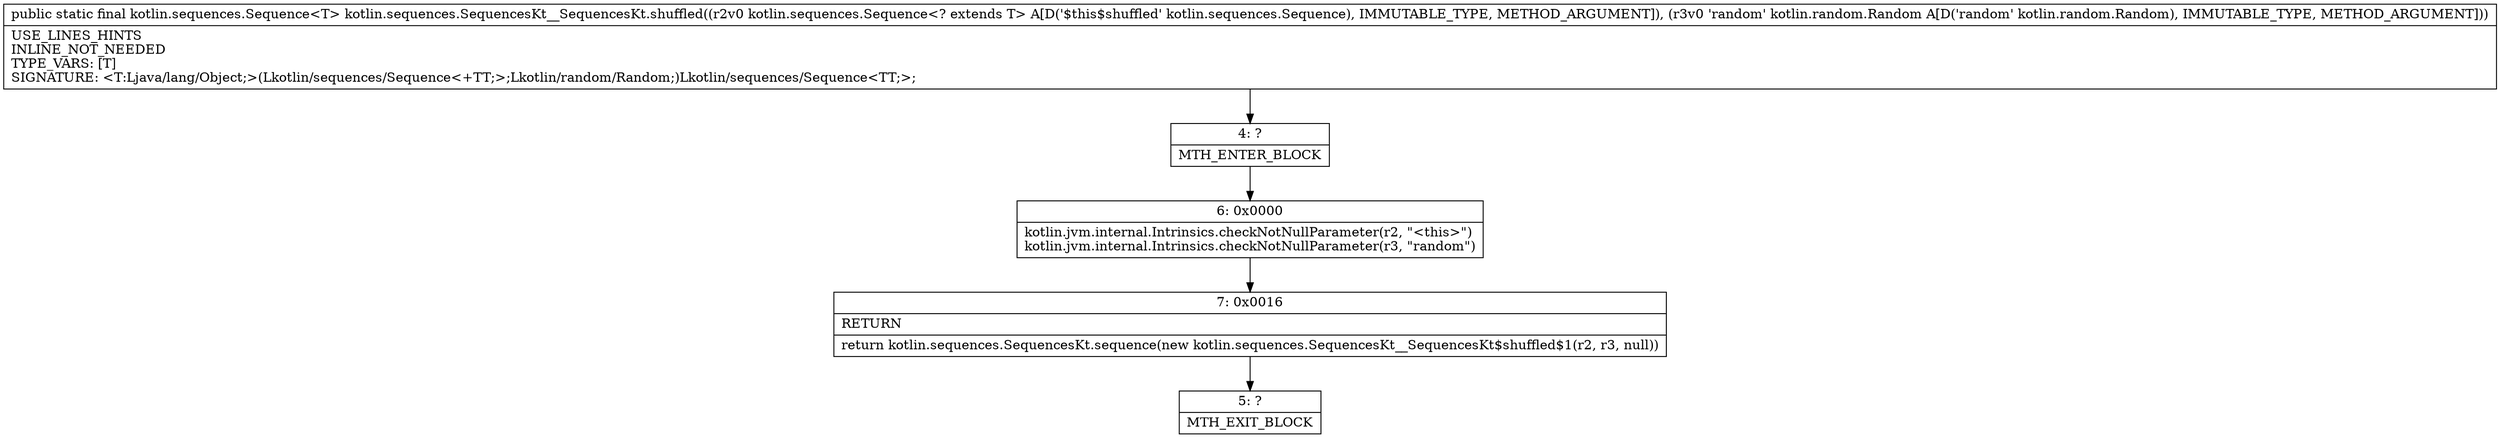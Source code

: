 digraph "CFG forkotlin.sequences.SequencesKt__SequencesKt.shuffled(Lkotlin\/sequences\/Sequence;Lkotlin\/random\/Random;)Lkotlin\/sequences\/Sequence;" {
Node_4 [shape=record,label="{4\:\ ?|MTH_ENTER_BLOCK\l}"];
Node_6 [shape=record,label="{6\:\ 0x0000|kotlin.jvm.internal.Intrinsics.checkNotNullParameter(r2, \"\<this\>\")\lkotlin.jvm.internal.Intrinsics.checkNotNullParameter(r3, \"random\")\l}"];
Node_7 [shape=record,label="{7\:\ 0x0016|RETURN\l|return kotlin.sequences.SequencesKt.sequence(new kotlin.sequences.SequencesKt__SequencesKt$shuffled$1(r2, r3, null))\l}"];
Node_5 [shape=record,label="{5\:\ ?|MTH_EXIT_BLOCK\l}"];
MethodNode[shape=record,label="{public static final kotlin.sequences.Sequence\<T\> kotlin.sequences.SequencesKt__SequencesKt.shuffled((r2v0 kotlin.sequences.Sequence\<? extends T\> A[D('$this$shuffled' kotlin.sequences.Sequence), IMMUTABLE_TYPE, METHOD_ARGUMENT]), (r3v0 'random' kotlin.random.Random A[D('random' kotlin.random.Random), IMMUTABLE_TYPE, METHOD_ARGUMENT]))  | USE_LINES_HINTS\lINLINE_NOT_NEEDED\lTYPE_VARS: [T]\lSIGNATURE: \<T:Ljava\/lang\/Object;\>(Lkotlin\/sequences\/Sequence\<+TT;\>;Lkotlin\/random\/Random;)Lkotlin\/sequences\/Sequence\<TT;\>;\l}"];
MethodNode -> Node_4;Node_4 -> Node_6;
Node_6 -> Node_7;
Node_7 -> Node_5;
}

